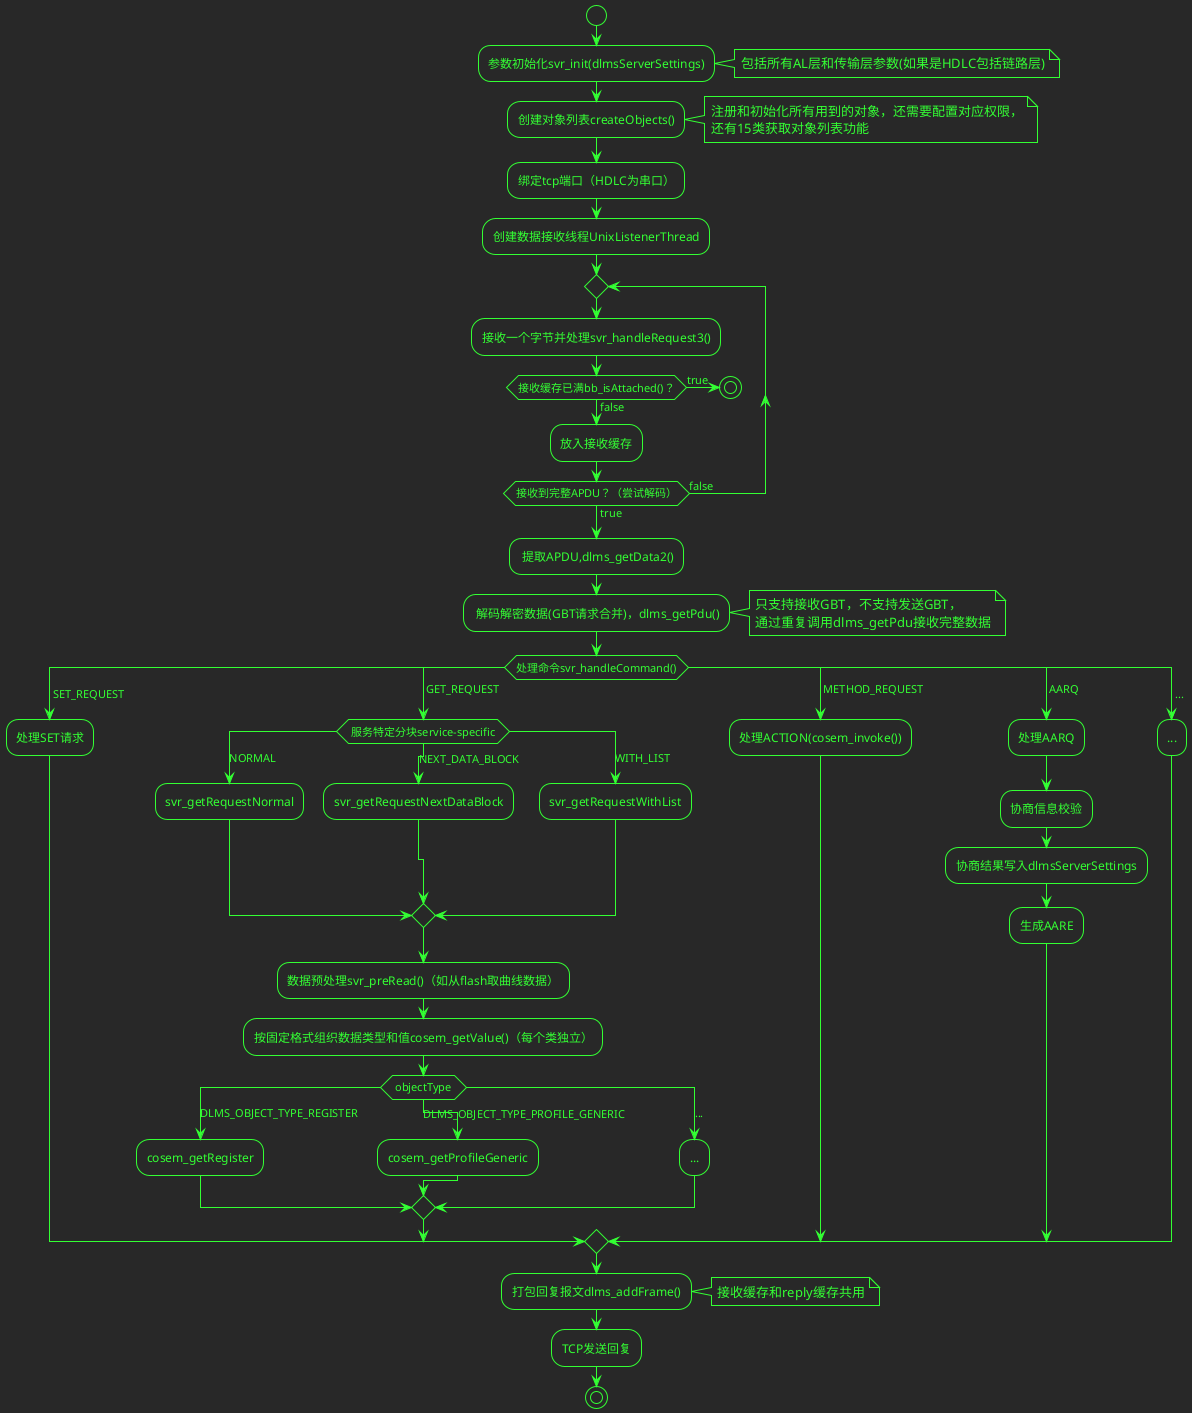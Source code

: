 @startuml guruxdlms活动图
!theme crt-green
start
:参数初始化svr_init(dlmsServerSettings);
note right:包括所有AL层和传输层参数(如果是HDLC包括链路层)
:创建对象列表createObjects();
note right
注册和初始化所有用到的对象，还需要配置对应权限，
还有15类获取对象列表功能
end note
:绑定tcp端口（HDLC为串口）;
:创建数据接收线程UnixListenerThread;
repeat
  :接收一个字节并处理svr_handleRequest3();
  if (接收缓存已满bb_isAttached()？) then (true)
    stop
  else (false)
    :放入接收缓存;
  endif
repeat while (接收到完整APDU？（尝试解码）) is (false) not (true)
: 提取APDU,dlms_getData2();
: 解码解密数据(GBT请求合并)，dlms_getPdu();
note right
只支持接收GBT，不支持发送GBT，
通过重复调用dlms_getPdu接收完整数据
end note
switch (处理命令svr_handleCommand())
case ( SET_REQUEST )
  :处理SET请求;
case ( GET_REQUEST )
  switch ( 服务特定分块service-specific )
  case (NORMAL)
    :svr_getRequestNormal;
  case (NEXT_DATA_BLOCK)
    :svr_getRequestNextDataBlock;
  case (WITH_LIST)
    :svr_getRequestWithList;
  endswitch
  :数据预处理svr_preRead()（如从flash取曲线数据）;
  :按固定格式组织数据类型和值cosem_getValue()（每个类独立）;
  switch ( objectType )
  case (DLMS_OBJECT_TYPE_REGISTER)
    :cosem_getRegister;
  case (DLMS_OBJECT_TYPE_PROFILE_GENERIC)
    :cosem_getProfileGeneric;
  case (...)
    :...;
  endswitch
case ( METHOD_REQUEST )
  :处理ACTION(cosem_invoke());
case ( AARQ )
  :处理AARQ;
  :协商信息校验;
  :协商结果写入dlmsServerSettings;
  :生成AARE;
case ( ... )
  :...;
endswitch

:打包回复报文dlms_addFrame();
note right:接收缓存和reply缓存共用
:TCP发送回复;

stop

@enduml
